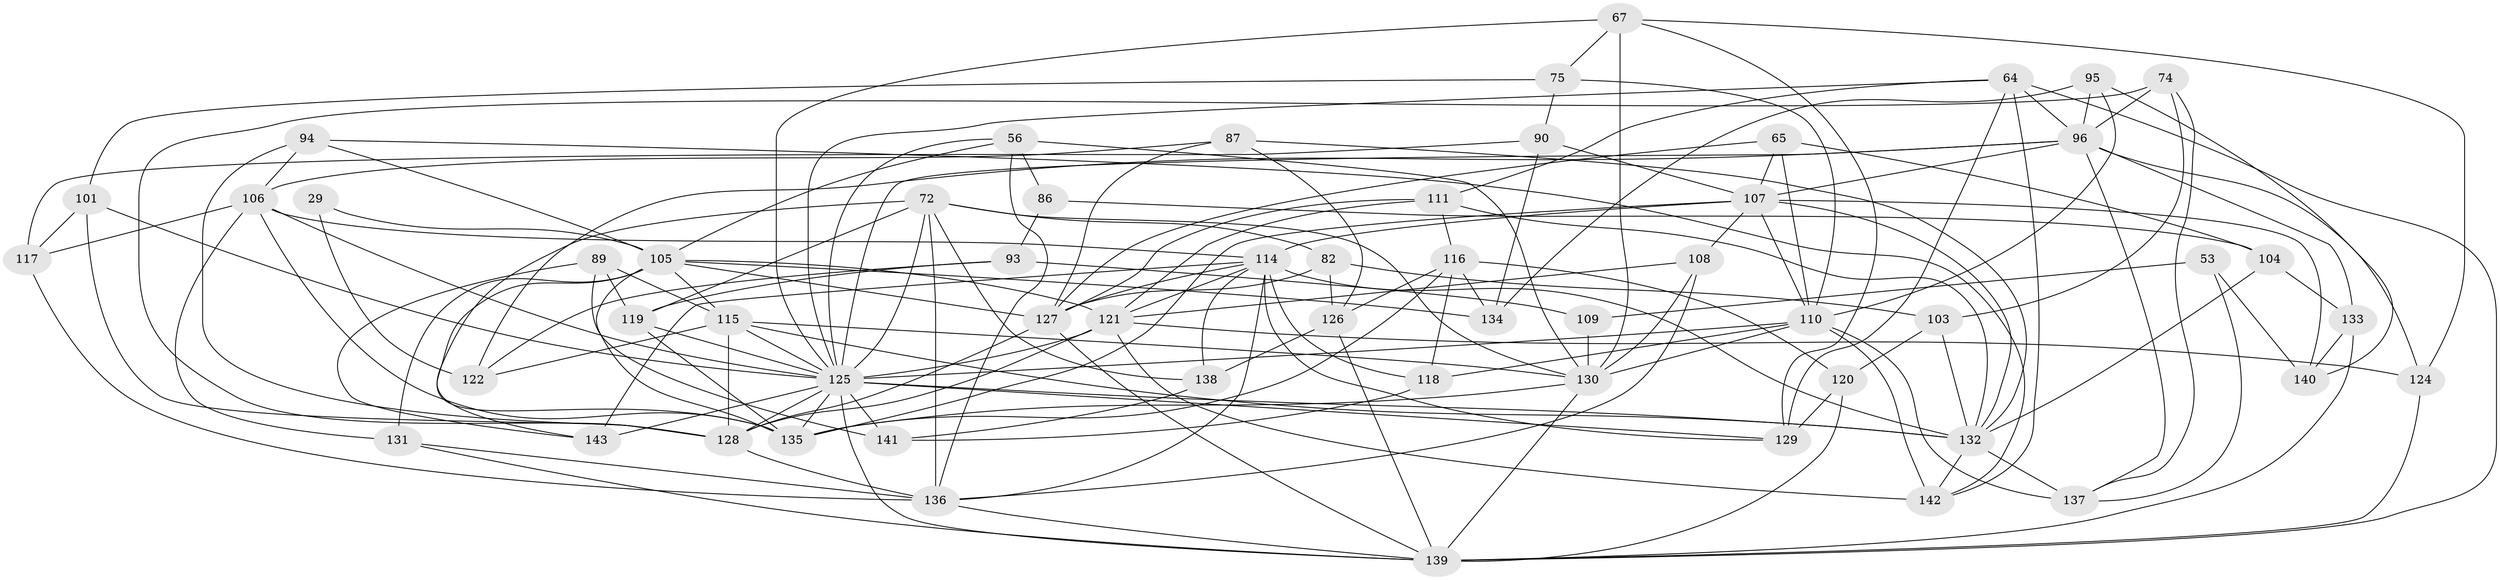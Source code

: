 // original degree distribution, {4: 1.0}
// Generated by graph-tools (version 1.1) at 2025/04/03/04/25 22:04:04]
// undirected, 57 vertices, 161 edges
graph export_dot {
graph [start="1"]
  node [color=gray90,style=filled];
  29;
  53;
  56 [super="+38"];
  64 [super="+8+54"];
  65;
  67 [super="+40"];
  72 [super="+25+52"];
  74;
  75;
  82;
  86;
  87;
  89;
  90;
  93;
  94;
  95;
  96 [super="+3+42+4+19"];
  101;
  103;
  104;
  105 [super="+62+85+77"];
  106 [super="+6+34"];
  107 [super="+97+49"];
  108;
  109;
  110 [super="+78+102"];
  111 [super="+92"];
  114 [super="+59+81"];
  115 [super="+112+100"];
  116 [super="+11+98"];
  117;
  118;
  119 [super="+73"];
  120;
  121 [super="+32+51"];
  122 [super="+60"];
  124;
  125 [super="+39+88+55+123+99"];
  126 [super="+23"];
  127 [super="+57+66"];
  128 [super="+16+43+113"];
  129 [super="+10"];
  130 [super="+1+13+83"];
  131;
  132 [super="+17+36+84+69"];
  133;
  134;
  135 [super="+79"];
  136 [super="+15+58+46"];
  137 [super="+37+68"];
  138;
  139 [super="+47+80+76+70"];
  140 [super="+45"];
  141;
  142 [super="+71"];
  143;
  29 -- 122;
  29 -- 105 [weight=3];
  53 -- 109;
  53 -- 140;
  53 -- 137 [weight=2];
  56 -- 86 [weight=2];
  56 -- 136;
  56 -- 130;
  56 -- 125;
  56 -- 105;
  64 -- 129 [weight=2];
  64 -- 139;
  64 -- 96 [weight=2];
  64 -- 111;
  64 -- 142;
  64 -- 125;
  65 -- 110;
  65 -- 104;
  65 -- 127;
  65 -- 107;
  67 -- 75;
  67 -- 124;
  67 -- 130 [weight=2];
  67 -- 129;
  67 -- 125;
  72 -- 136 [weight=2];
  72 -- 138;
  72 -- 125 [weight=2];
  72 -- 119 [weight=2];
  72 -- 82;
  72 -- 130;
  72 -- 135;
  74 -- 137;
  74 -- 103;
  74 -- 96;
  74 -- 128;
  75 -- 101;
  75 -- 90;
  75 -- 110;
  82 -- 126;
  82 -- 127;
  82 -- 103;
  86 -- 93;
  86 -- 104;
  87 -- 126;
  87 -- 132;
  87 -- 106;
  87 -- 127;
  89 -- 141;
  89 -- 119;
  89 -- 143;
  89 -- 115;
  90 -- 134;
  90 -- 117;
  90 -- 107;
  93 -- 109;
  93 -- 122;
  93 -- 119;
  94 -- 128;
  94 -- 106;
  94 -- 105;
  94 -- 142;
  95 -- 134;
  95 -- 96;
  95 -- 140;
  95 -- 110;
  96 -- 107;
  96 -- 124;
  96 -- 133;
  96 -- 122 [weight=2];
  96 -- 137;
  96 -- 125 [weight=2];
  101 -- 117;
  101 -- 128;
  101 -- 125;
  103 -- 120;
  103 -- 132;
  104 -- 133;
  104 -- 132;
  105 -- 134;
  105 -- 121;
  105 -- 131;
  105 -- 115;
  105 -- 127;
  105 -- 143;
  105 -- 135;
  106 -- 131;
  106 -- 117;
  106 -- 135;
  106 -- 125 [weight=2];
  106 -- 114;
  107 -- 114 [weight=2];
  107 -- 140 [weight=3];
  107 -- 108;
  107 -- 132;
  107 -- 110;
  107 -- 135;
  108 -- 130;
  108 -- 136;
  108 -- 121;
  109 -- 130 [weight=2];
  110 -- 125 [weight=3];
  110 -- 130 [weight=3];
  110 -- 137 [weight=3];
  110 -- 142 [weight=2];
  110 -- 118;
  111 -- 121;
  111 -- 116 [weight=2];
  111 -- 127 [weight=3];
  111 -- 132;
  114 -- 127;
  114 -- 129;
  114 -- 132 [weight=2];
  114 -- 121;
  114 -- 136;
  114 -- 138;
  114 -- 143;
  114 -- 118;
  115 -- 122 [weight=2];
  115 -- 130;
  115 -- 125 [weight=2];
  115 -- 128 [weight=2];
  115 -- 132;
  116 -- 134;
  116 -- 126 [weight=2];
  116 -- 120;
  116 -- 118;
  116 -- 135;
  117 -- 136;
  118 -- 141;
  119 -- 135;
  119 -- 125 [weight=3];
  120 -- 129;
  120 -- 139;
  121 -- 128;
  121 -- 142;
  121 -- 124;
  121 -- 125;
  124 -- 139;
  125 -- 129;
  125 -- 132 [weight=2];
  125 -- 141;
  125 -- 143;
  125 -- 128;
  125 -- 139 [weight=2];
  125 -- 135;
  126 -- 138;
  126 -- 139;
  127 -- 128;
  127 -- 139;
  128 -- 136 [weight=2];
  130 -- 135;
  130 -- 139 [weight=2];
  131 -- 136;
  131 -- 139;
  132 -- 137;
  132 -- 142;
  133 -- 140;
  133 -- 139;
  136 -- 139;
  138 -- 141;
}
